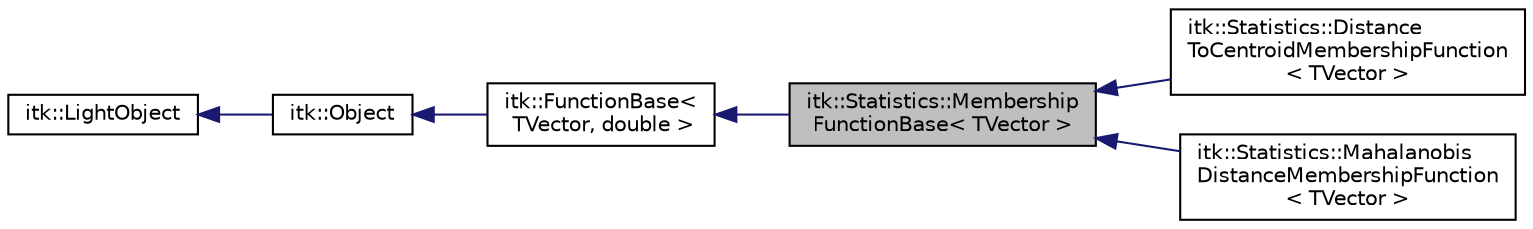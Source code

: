 digraph "itk::Statistics::MembershipFunctionBase&lt; TVector &gt;"
{
 // LATEX_PDF_SIZE
  edge [fontname="Helvetica",fontsize="10",labelfontname="Helvetica",labelfontsize="10"];
  node [fontname="Helvetica",fontsize="10",shape=record];
  rankdir="LR";
  Node1 [label="itk::Statistics::Membership\lFunctionBase\< TVector \>",height=0.2,width=0.4,color="black", fillcolor="grey75", style="filled", fontcolor="black",tooltip="MembershipFunctionBase defines common interfaces for membership functions."];
  Node2 -> Node1 [dir="back",color="midnightblue",fontsize="10",style="solid",fontname="Helvetica"];
  Node2 [label="itk::FunctionBase\<\l TVector, double \>",height=0.2,width=0.4,color="black", fillcolor="white", style="filled",URL="$classitk_1_1FunctionBase.html",tooltip=" "];
  Node3 -> Node2 [dir="back",color="midnightblue",fontsize="10",style="solid",fontname="Helvetica"];
  Node3 [label="itk::Object",height=0.2,width=0.4,color="black", fillcolor="white", style="filled",URL="$classitk_1_1Object.html",tooltip="Base class for most ITK classes."];
  Node4 -> Node3 [dir="back",color="midnightblue",fontsize="10",style="solid",fontname="Helvetica"];
  Node4 [label="itk::LightObject",height=0.2,width=0.4,color="black", fillcolor="white", style="filled",URL="$classitk_1_1LightObject.html",tooltip="Light weight base class for most itk classes."];
  Node1 -> Node5 [dir="back",color="midnightblue",fontsize="10",style="solid",fontname="Helvetica"];
  Node5 [label="itk::Statistics::Distance\lToCentroidMembershipFunction\l\< TVector \>",height=0.2,width=0.4,color="black", fillcolor="white", style="filled",URL="$classitk_1_1Statistics_1_1DistanceToCentroidMembershipFunction.html",tooltip="DistanceToCentroidMembershipFunction models class membership using a distance metric."];
  Node1 -> Node6 [dir="back",color="midnightblue",fontsize="10",style="solid",fontname="Helvetica"];
  Node6 [label="itk::Statistics::Mahalanobis\lDistanceMembershipFunction\l\< TVector \>",height=0.2,width=0.4,color="black", fillcolor="white", style="filled",URL="$classitk_1_1Statistics_1_1MahalanobisDistanceMembershipFunction.html",tooltip="MahalanobisDistanceMembershipFunction models class membership using Mahalanobis distance."];
}
